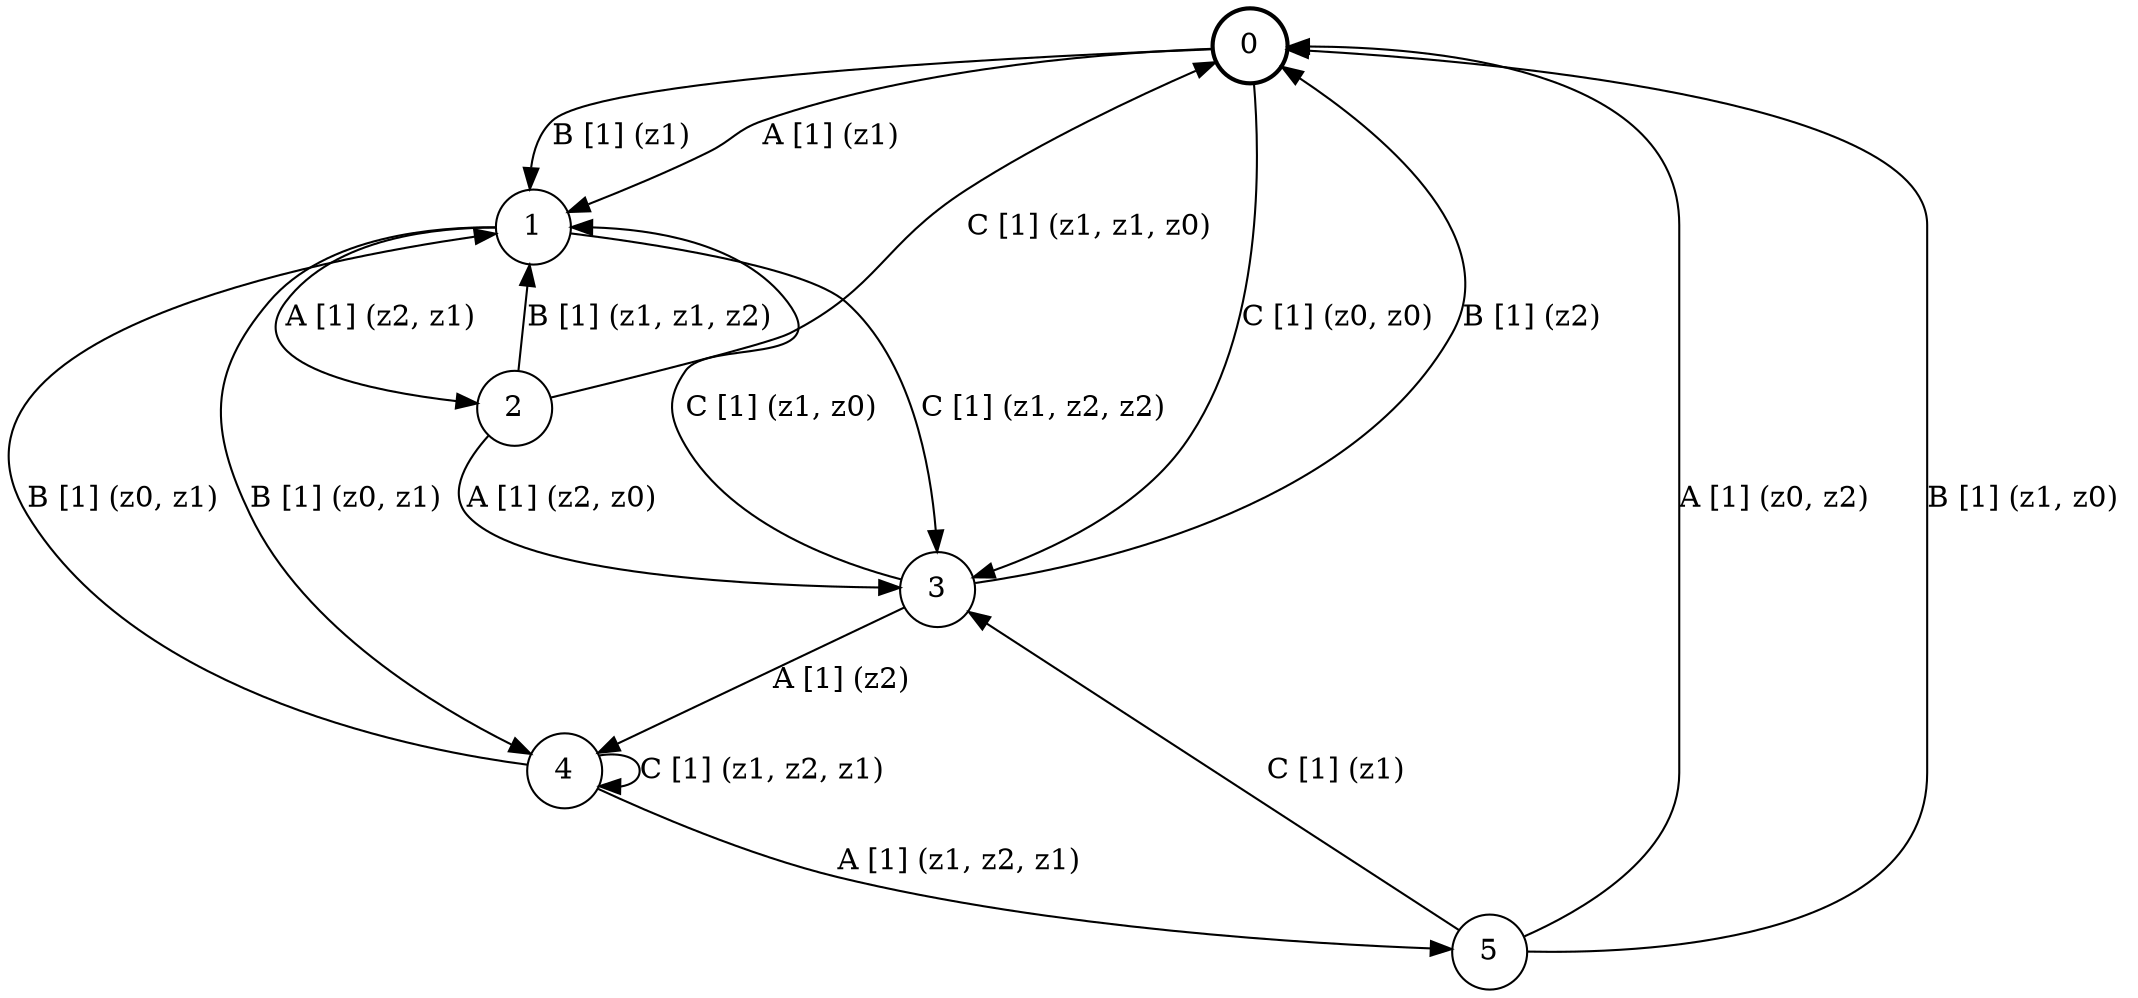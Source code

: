 # generated file, don't try to modify
# command: dot -Tpng <filename> > tree.png
digraph Automaton {
    node [shape = circle];
    0 [style = "bold"];
    0 -> 1 [label = "A [1] (z1) "];
    0 -> 1 [label = "B [1] (z1) "];
    0 -> 3 [label = "C [1] (z0, z0) "];
    1 -> 2 [label = "A [1] (z2, z1) "];
    1 -> 4 [label = "B [1] (z0, z1) "];
    1 -> 3 [label = "C [1] (z1, z2, z2) "];
    2 -> 3 [label = "A [1] (z2, z0) "];
    2 -> 1 [label = "B [1] (z1, z1, z2) "];
    2 -> 0 [label = "C [1] (z1, z1, z0) "];
    3 -> 4 [label = "A [1] (z2) "];
    3 -> 0 [label = "B [1] (z2) "];
    3 -> 1 [label = "C [1] (z1, z0) "];
    4 -> 5 [label = "A [1] (z1, z2, z1) "];
    4 -> 1 [label = "B [1] (z0, z1) "];
    4 -> 4 [label = "C [1] (z1, z2, z1) "];
    5 -> 0 [label = "A [1] (z0, z2) "];
    5 -> 0 [label = "B [1] (z1, z0) "];
    5 -> 3 [label = "C [1] (z1) "];
}
